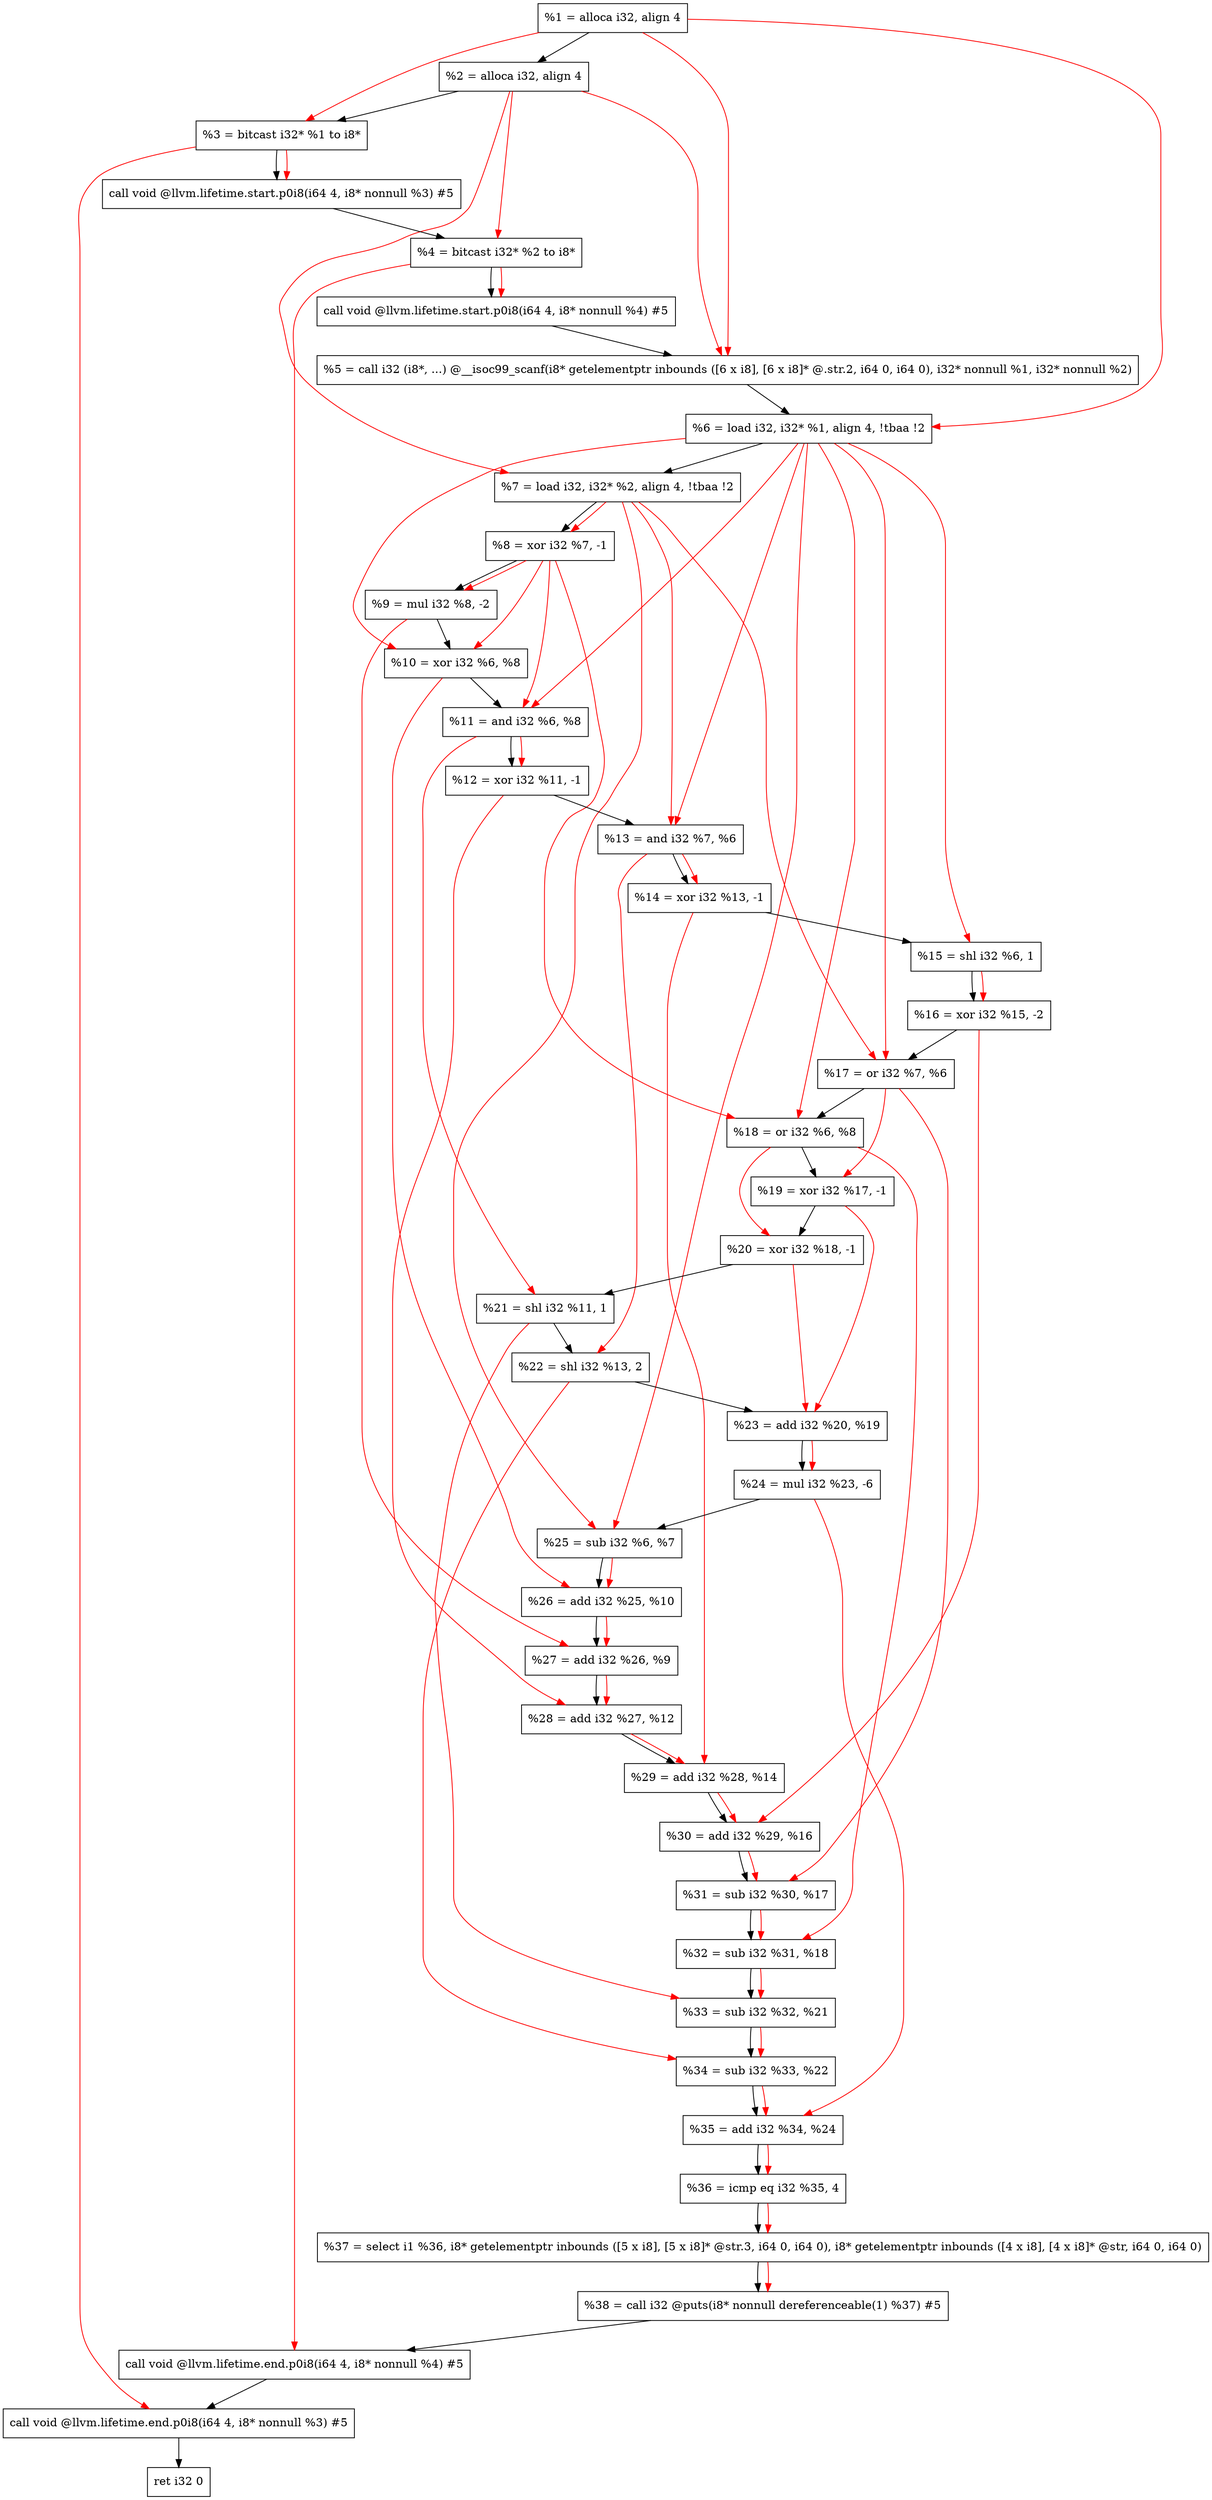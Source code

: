 digraph "DFG for'main' function" {
	Node0x1a31288[shape=record, label="  %1 = alloca i32, align 4"];
	Node0x1a31308[shape=record, label="  %2 = alloca i32, align 4"];
	Node0x1a31398[shape=record, label="  %3 = bitcast i32* %1 to i8*"];
	Node0x1a317f8[shape=record, label="  call void @llvm.lifetime.start.p0i8(i64 4, i8* nonnull %3) #5"];
	Node0x1a318d8[shape=record, label="  %4 = bitcast i32* %2 to i8*"];
	Node0x1a319f8[shape=record, label="  call void @llvm.lifetime.start.p0i8(i64 4, i8* nonnull %4) #5"];
	Node0x1a31c30[shape=record, label="  %5 = call i32 (i8*, ...) @__isoc99_scanf(i8* getelementptr inbounds ([6 x i8], [6 x i8]* @.str.2, i64 0, i64 0), i32* nonnull %1, i32* nonnull %2)"];
	Node0x1a31ce8[shape=record, label="  %6 = load i32, i32* %1, align 4, !tbaa !2"];
	Node0x1a32c58[shape=record, label="  %7 = load i32, i32* %2, align 4, !tbaa !2"];
	Node0x1a332e0[shape=record, label="  %8 = xor i32 %7, -1"];
	Node0x1a33350[shape=record, label="  %9 = mul i32 %8, -2"];
	Node0x1a333c0[shape=record, label="  %10 = xor i32 %6, %8"];
	Node0x1a33430[shape=record, label="  %11 = and i32 %6, %8"];
	Node0x1a334a0[shape=record, label="  %12 = xor i32 %11, -1"];
	Node0x1a33510[shape=record, label="  %13 = and i32 %7, %6"];
	Node0x1a33580[shape=record, label="  %14 = xor i32 %13, -1"];
	Node0x1a335f0[shape=record, label="  %15 = shl i32 %6, 1"];
	Node0x1a33660[shape=record, label="  %16 = xor i32 %15, -2"];
	Node0x1a336d0[shape=record, label="  %17 = or i32 %7, %6"];
	Node0x1a33740[shape=record, label="  %18 = or i32 %6, %8"];
	Node0x1a337b0[shape=record, label="  %19 = xor i32 %17, -1"];
	Node0x1a33820[shape=record, label="  %20 = xor i32 %18, -1"];
	Node0x1a33890[shape=record, label="  %21 = shl i32 %11, 1"];
	Node0x1a33900[shape=record, label="  %22 = shl i32 %13, 2"];
	Node0x1a33970[shape=record, label="  %23 = add i32 %20, %19"];
	Node0x1a339e0[shape=record, label="  %24 = mul i32 %23, -6"];
	Node0x1a33a50[shape=record, label="  %25 = sub i32 %6, %7"];
	Node0x1a33ac0[shape=record, label="  %26 = add i32 %25, %10"];
	Node0x1a33b30[shape=record, label="  %27 = add i32 %26, %9"];
	Node0x1a33ba0[shape=record, label="  %28 = add i32 %27, %12"];
	Node0x1a33c10[shape=record, label="  %29 = add i32 %28, %14"];
	Node0x1a33c80[shape=record, label="  %30 = add i32 %29, %16"];
	Node0x1a33cf0[shape=record, label="  %31 = sub i32 %30, %17"];
	Node0x1a33d60[shape=record, label="  %32 = sub i32 %31, %18"];
	Node0x1a33dd0[shape=record, label="  %33 = sub i32 %32, %21"];
	Node0x1a33e40[shape=record, label="  %34 = sub i32 %33, %22"];
	Node0x1a33eb0[shape=record, label="  %35 = add i32 %34, %24"];
	Node0x1a33f20[shape=record, label="  %36 = icmp eq i32 %35, 4"];
	Node0x19d19d8[shape=record, label="  %37 = select i1 %36, i8* getelementptr inbounds ([5 x i8], [5 x i8]* @str.3, i64 0, i64 0), i8* getelementptr inbounds ([4 x i8], [4 x i8]* @str, i64 0, i64 0)"];
	Node0x1a33fb0[shape=record, label="  %38 = call i32 @puts(i8* nonnull dereferenceable(1) %37) #5"];
	Node0x1a34208[shape=record, label="  call void @llvm.lifetime.end.p0i8(i64 4, i8* nonnull %4) #5"];
	Node0x1a34368[shape=record, label="  call void @llvm.lifetime.end.p0i8(i64 4, i8* nonnull %3) #5"];
	Node0x1a34428[shape=record, label="  ret i32 0"];
	Node0x1a31288 -> Node0x1a31308;
	Node0x1a31308 -> Node0x1a31398;
	Node0x1a31398 -> Node0x1a317f8;
	Node0x1a317f8 -> Node0x1a318d8;
	Node0x1a318d8 -> Node0x1a319f8;
	Node0x1a319f8 -> Node0x1a31c30;
	Node0x1a31c30 -> Node0x1a31ce8;
	Node0x1a31ce8 -> Node0x1a32c58;
	Node0x1a32c58 -> Node0x1a332e0;
	Node0x1a332e0 -> Node0x1a33350;
	Node0x1a33350 -> Node0x1a333c0;
	Node0x1a333c0 -> Node0x1a33430;
	Node0x1a33430 -> Node0x1a334a0;
	Node0x1a334a0 -> Node0x1a33510;
	Node0x1a33510 -> Node0x1a33580;
	Node0x1a33580 -> Node0x1a335f0;
	Node0x1a335f0 -> Node0x1a33660;
	Node0x1a33660 -> Node0x1a336d0;
	Node0x1a336d0 -> Node0x1a33740;
	Node0x1a33740 -> Node0x1a337b0;
	Node0x1a337b0 -> Node0x1a33820;
	Node0x1a33820 -> Node0x1a33890;
	Node0x1a33890 -> Node0x1a33900;
	Node0x1a33900 -> Node0x1a33970;
	Node0x1a33970 -> Node0x1a339e0;
	Node0x1a339e0 -> Node0x1a33a50;
	Node0x1a33a50 -> Node0x1a33ac0;
	Node0x1a33ac0 -> Node0x1a33b30;
	Node0x1a33b30 -> Node0x1a33ba0;
	Node0x1a33ba0 -> Node0x1a33c10;
	Node0x1a33c10 -> Node0x1a33c80;
	Node0x1a33c80 -> Node0x1a33cf0;
	Node0x1a33cf0 -> Node0x1a33d60;
	Node0x1a33d60 -> Node0x1a33dd0;
	Node0x1a33dd0 -> Node0x1a33e40;
	Node0x1a33e40 -> Node0x1a33eb0;
	Node0x1a33eb0 -> Node0x1a33f20;
	Node0x1a33f20 -> Node0x19d19d8;
	Node0x19d19d8 -> Node0x1a33fb0;
	Node0x1a33fb0 -> Node0x1a34208;
	Node0x1a34208 -> Node0x1a34368;
	Node0x1a34368 -> Node0x1a34428;
edge [color=red]
	Node0x1a31288 -> Node0x1a31398;
	Node0x1a31398 -> Node0x1a317f8;
	Node0x1a31308 -> Node0x1a318d8;
	Node0x1a318d8 -> Node0x1a319f8;
	Node0x1a31288 -> Node0x1a31c30;
	Node0x1a31308 -> Node0x1a31c30;
	Node0x1a31288 -> Node0x1a31ce8;
	Node0x1a31308 -> Node0x1a32c58;
	Node0x1a32c58 -> Node0x1a332e0;
	Node0x1a332e0 -> Node0x1a33350;
	Node0x1a31ce8 -> Node0x1a333c0;
	Node0x1a332e0 -> Node0x1a333c0;
	Node0x1a31ce8 -> Node0x1a33430;
	Node0x1a332e0 -> Node0x1a33430;
	Node0x1a33430 -> Node0x1a334a0;
	Node0x1a32c58 -> Node0x1a33510;
	Node0x1a31ce8 -> Node0x1a33510;
	Node0x1a33510 -> Node0x1a33580;
	Node0x1a31ce8 -> Node0x1a335f0;
	Node0x1a335f0 -> Node0x1a33660;
	Node0x1a32c58 -> Node0x1a336d0;
	Node0x1a31ce8 -> Node0x1a336d0;
	Node0x1a31ce8 -> Node0x1a33740;
	Node0x1a332e0 -> Node0x1a33740;
	Node0x1a336d0 -> Node0x1a337b0;
	Node0x1a33740 -> Node0x1a33820;
	Node0x1a33430 -> Node0x1a33890;
	Node0x1a33510 -> Node0x1a33900;
	Node0x1a33820 -> Node0x1a33970;
	Node0x1a337b0 -> Node0x1a33970;
	Node0x1a33970 -> Node0x1a339e0;
	Node0x1a31ce8 -> Node0x1a33a50;
	Node0x1a32c58 -> Node0x1a33a50;
	Node0x1a33a50 -> Node0x1a33ac0;
	Node0x1a333c0 -> Node0x1a33ac0;
	Node0x1a33ac0 -> Node0x1a33b30;
	Node0x1a33350 -> Node0x1a33b30;
	Node0x1a33b30 -> Node0x1a33ba0;
	Node0x1a334a0 -> Node0x1a33ba0;
	Node0x1a33ba0 -> Node0x1a33c10;
	Node0x1a33580 -> Node0x1a33c10;
	Node0x1a33c10 -> Node0x1a33c80;
	Node0x1a33660 -> Node0x1a33c80;
	Node0x1a33c80 -> Node0x1a33cf0;
	Node0x1a336d0 -> Node0x1a33cf0;
	Node0x1a33cf0 -> Node0x1a33d60;
	Node0x1a33740 -> Node0x1a33d60;
	Node0x1a33d60 -> Node0x1a33dd0;
	Node0x1a33890 -> Node0x1a33dd0;
	Node0x1a33dd0 -> Node0x1a33e40;
	Node0x1a33900 -> Node0x1a33e40;
	Node0x1a33e40 -> Node0x1a33eb0;
	Node0x1a339e0 -> Node0x1a33eb0;
	Node0x1a33eb0 -> Node0x1a33f20;
	Node0x1a33f20 -> Node0x19d19d8;
	Node0x19d19d8 -> Node0x1a33fb0;
	Node0x1a318d8 -> Node0x1a34208;
	Node0x1a31398 -> Node0x1a34368;
}
